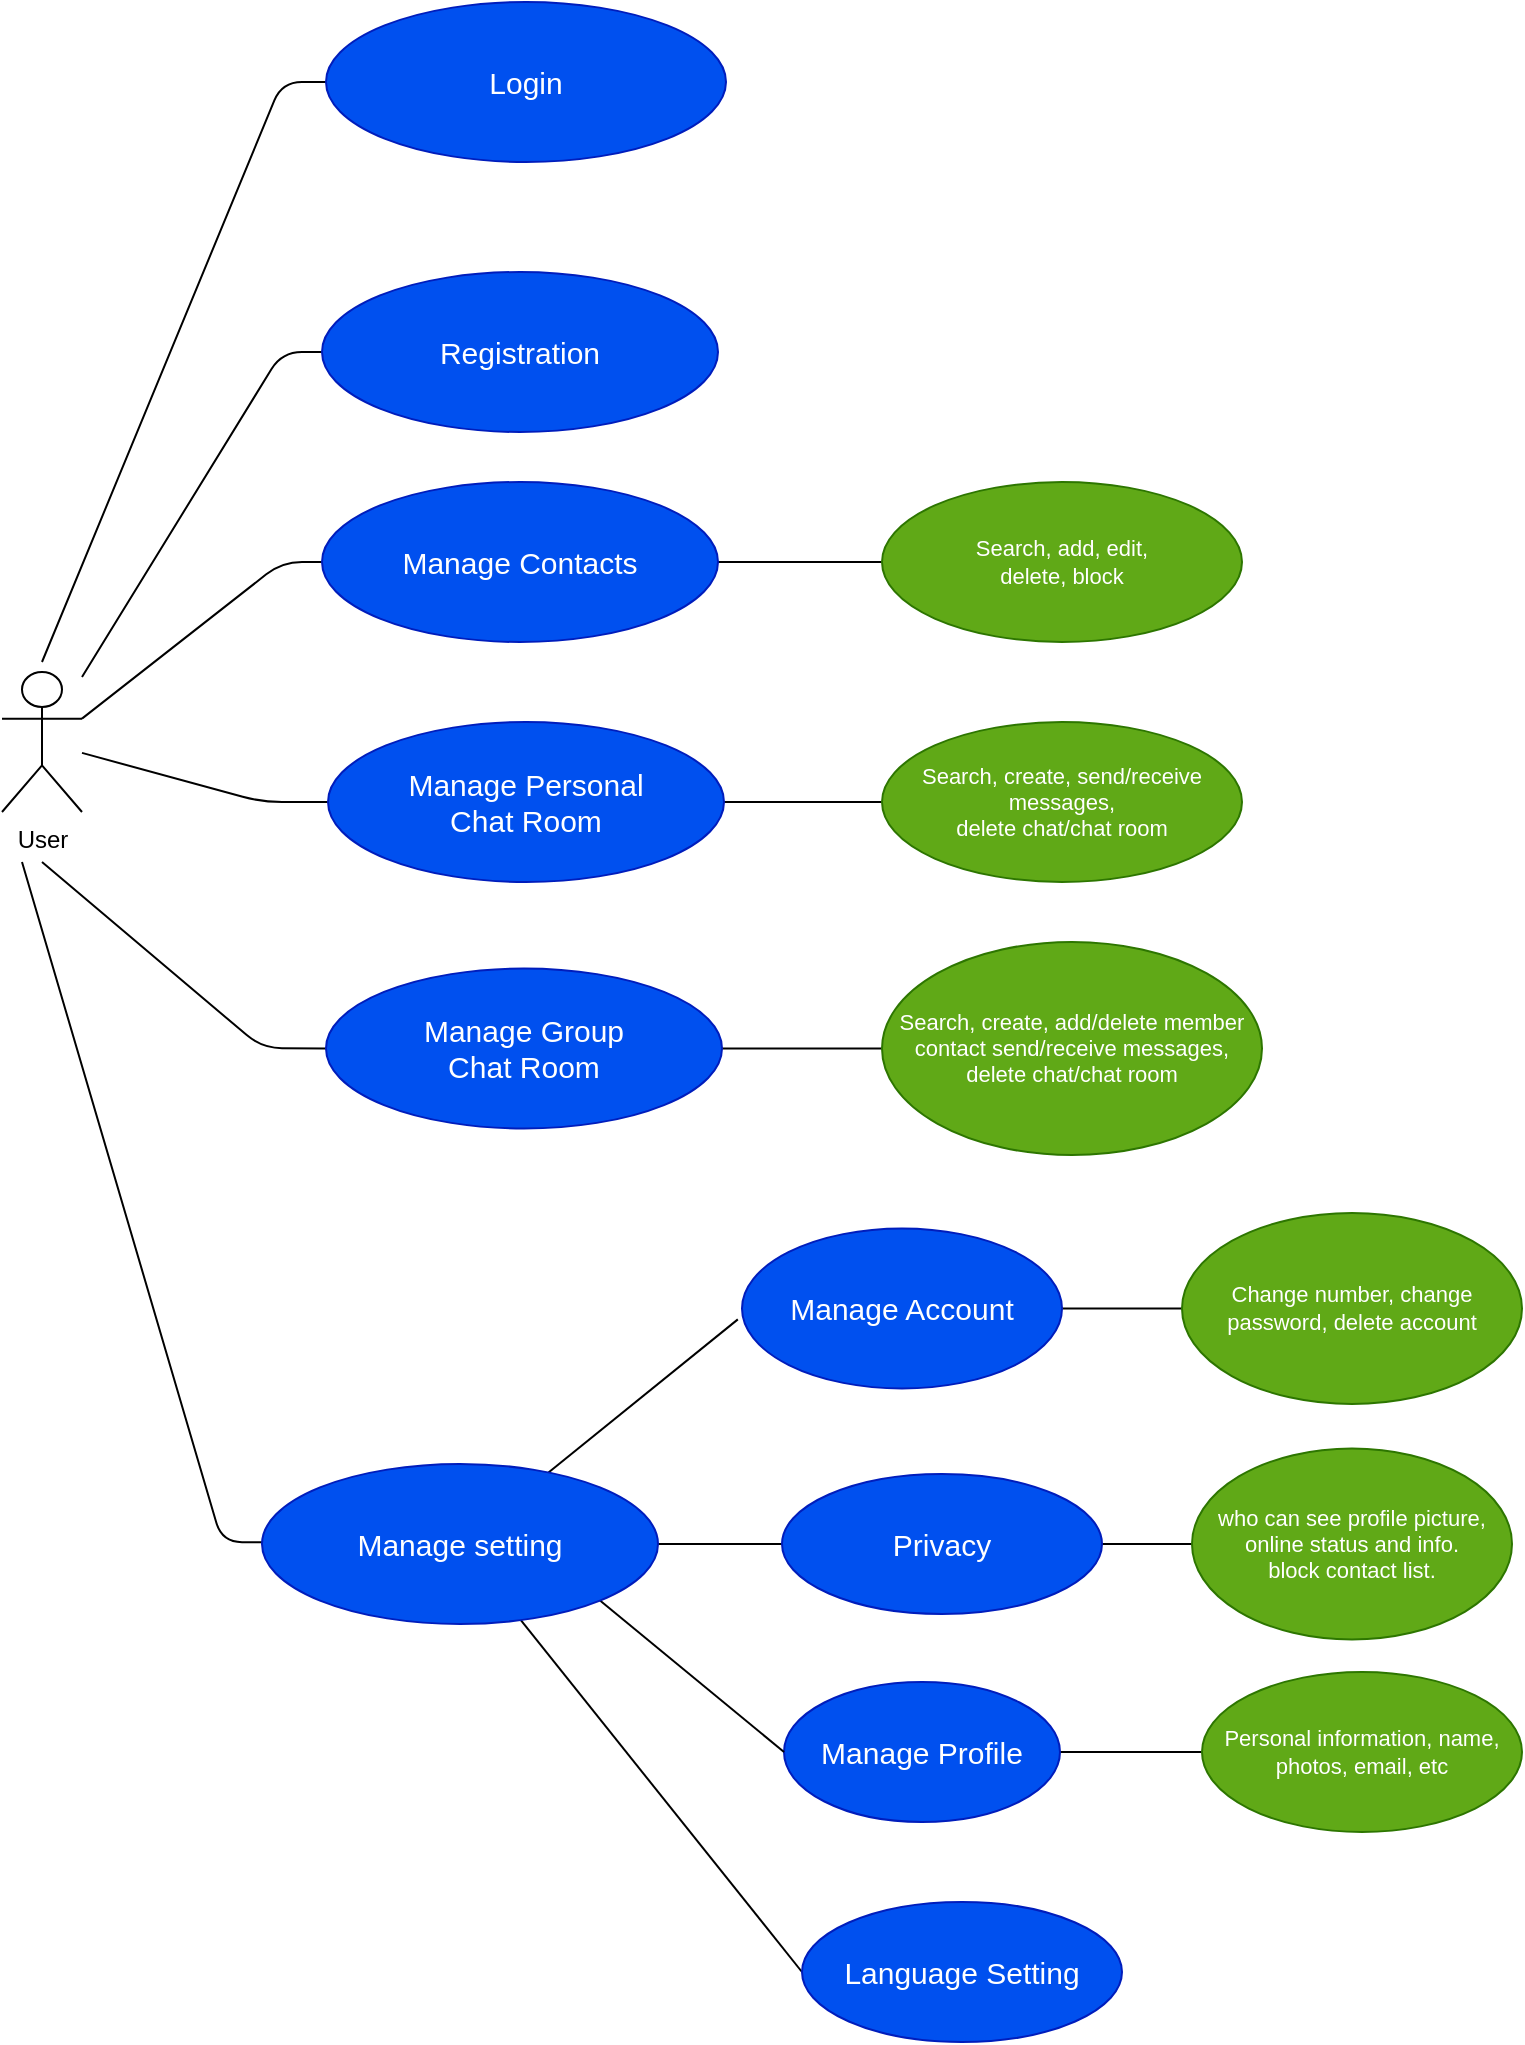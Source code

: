 <mxfile>
    <diagram id="XhtdH4Nqx-oc-2cA1XXA" name="Use Case">
        <mxGraphModel dx="1324" dy="925" grid="1" gridSize="10" guides="1" tooltips="1" connect="1" arrows="1" fold="1" page="1" pageScale="1" pageWidth="850" pageHeight="1100" math="0" shadow="0">
            <root>
                <mxCell id="0"/>
                <mxCell id="1" parent="0"/>
                <mxCell id="16" style="edgeStyle=none;html=1;entryX=0;entryY=0.5;entryDx=0;entryDy=0;fontSize=15;endArrow=none;endFill=0;" edge="1" parent="1" target="12">
                    <mxGeometry relative="1" as="geometry">
                        <mxPoint x="60" y="470" as="sourcePoint"/>
                        <Array as="points">
                            <mxPoint x="170" y="563"/>
                        </Array>
                    </mxGeometry>
                </mxCell>
                <mxCell id="2" value="User" style="shape=umlActor;verticalLabelPosition=bottom;verticalAlign=top;html=1;outlineConnect=0;" vertex="1" parent="1">
                    <mxGeometry x="40" y="375" width="40" height="70" as="geometry"/>
                </mxCell>
                <mxCell id="4" style="edgeStyle=none;html=1;endArrow=none;endFill=0;" edge="1" parent="1" source="3">
                    <mxGeometry relative="1" as="geometry">
                        <mxPoint x="60" y="370" as="targetPoint"/>
                        <Array as="points">
                            <mxPoint x="180" y="80"/>
                        </Array>
                    </mxGeometry>
                </mxCell>
                <mxCell id="3" value="Login" style="ellipse;whiteSpace=wrap;html=1;verticalAlign=middle;fontSize=15;fillColor=#0050ef;fontColor=#ffffff;strokeColor=#001DBC;" vertex="1" parent="1">
                    <mxGeometry x="202" y="40" width="200" height="80" as="geometry"/>
                </mxCell>
                <mxCell id="6" style="edgeStyle=none;html=1;fontSize=15;endArrow=none;endFill=0;" edge="1" parent="1" source="5" target="2">
                    <mxGeometry relative="1" as="geometry">
                        <Array as="points">
                            <mxPoint x="180" y="215"/>
                        </Array>
                    </mxGeometry>
                </mxCell>
                <mxCell id="5" value="Registration" style="ellipse;whiteSpace=wrap;html=1;verticalAlign=middle;fontSize=15;fillColor=#0050ef;fontColor=#ffffff;strokeColor=#001DBC;" vertex="1" parent="1">
                    <mxGeometry x="200" y="175" width="198" height="80" as="geometry"/>
                </mxCell>
                <mxCell id="20" style="edgeStyle=none;html=1;entryX=0;entryY=0.5;entryDx=0;entryDy=0;fontSize=13;endArrow=none;endFill=0;" edge="1" parent="1" source="8" target="19">
                    <mxGeometry relative="1" as="geometry"/>
                </mxCell>
                <mxCell id="8" value="Manage Profile" style="ellipse;whiteSpace=wrap;html=1;verticalAlign=middle;fontSize=15;fillColor=#0050ef;fontColor=#ffffff;strokeColor=#001DBC;" vertex="1" parent="1">
                    <mxGeometry x="431" y="880" width="138" height="70" as="geometry"/>
                </mxCell>
                <mxCell id="14" style="edgeStyle=none;html=1;entryX=1;entryY=0.333;entryDx=0;entryDy=0;entryPerimeter=0;fontSize=15;endArrow=none;endFill=0;" edge="1" parent="1" source="9" target="2">
                    <mxGeometry relative="1" as="geometry">
                        <Array as="points">
                            <mxPoint x="180" y="320"/>
                        </Array>
                    </mxGeometry>
                </mxCell>
                <mxCell id="22" style="edgeStyle=none;html=1;entryX=0;entryY=0.5;entryDx=0;entryDy=0;fontSize=13;endArrow=none;endFill=0;" edge="1" parent="1" source="9" target="21">
                    <mxGeometry relative="1" as="geometry"/>
                </mxCell>
                <mxCell id="9" value="Manage Contacts" style="ellipse;whiteSpace=wrap;html=1;verticalAlign=middle;fontSize=15;fillColor=#0050ef;fontColor=#ffffff;strokeColor=#001DBC;" vertex="1" parent="1">
                    <mxGeometry x="200" y="280" width="198" height="80" as="geometry"/>
                </mxCell>
                <mxCell id="15" style="edgeStyle=none;html=1;fontSize=15;endArrow=none;endFill=0;" edge="1" parent="1" source="11" target="2">
                    <mxGeometry relative="1" as="geometry">
                        <mxPoint x="70" y="470" as="targetPoint"/>
                        <Array as="points">
                            <mxPoint x="170" y="440"/>
                        </Array>
                    </mxGeometry>
                </mxCell>
                <mxCell id="26" style="edgeStyle=none;html=1;fontSize=13;endArrow=none;endFill=0;" edge="1" parent="1" source="11" target="25">
                    <mxGeometry relative="1" as="geometry"/>
                </mxCell>
                <mxCell id="11" value="Manage Personal &lt;br&gt;Chat Room" style="ellipse;whiteSpace=wrap;html=1;verticalAlign=middle;fontSize=15;fillColor=#0050ef;fontColor=#ffffff;strokeColor=#001DBC;" vertex="1" parent="1">
                    <mxGeometry x="203" y="400" width="198" height="80" as="geometry"/>
                </mxCell>
                <mxCell id="28" style="edgeStyle=none;html=1;entryX=0;entryY=0.5;entryDx=0;entryDy=0;fontSize=13;endArrow=none;endFill=0;" edge="1" parent="1" source="12" target="27">
                    <mxGeometry relative="1" as="geometry"/>
                </mxCell>
                <mxCell id="12" value="Manage Group&lt;br&gt;Chat Room" style="ellipse;whiteSpace=wrap;html=1;verticalAlign=middle;fontSize=15;fillColor=#0050ef;fontColor=#ffffff;strokeColor=#001DBC;" vertex="1" parent="1">
                    <mxGeometry x="202" y="523.25" width="198" height="80" as="geometry"/>
                </mxCell>
                <mxCell id="19" value="Personal information, name, photos, email, etc" style="ellipse;whiteSpace=wrap;html=1;verticalAlign=middle;fontSize=11;labelBackgroundColor=none;fillColor=#60a917;fontColor=#ffffff;strokeColor=#2D7600;" vertex="1" parent="1">
                    <mxGeometry x="640" y="875" width="160" height="80" as="geometry"/>
                </mxCell>
                <mxCell id="21" value="Search, add, edit, &lt;br style=&quot;font-size: 11px;&quot;&gt;delete, block" style="ellipse;whiteSpace=wrap;html=1;verticalAlign=middle;fontSize=11;labelBackgroundColor=none;fillColor=#60a917;fontColor=#ffffff;strokeColor=#2D7600;" vertex="1" parent="1">
                    <mxGeometry x="480" y="280" width="180" height="80" as="geometry"/>
                </mxCell>
                <mxCell id="24" style="edgeStyle=none;html=1;fontSize=13;endArrow=none;endFill=0;" edge="1" parent="1" source="23">
                    <mxGeometry relative="1" as="geometry">
                        <mxPoint x="50" y="470" as="targetPoint"/>
                        <Array as="points">
                            <mxPoint x="150" y="810"/>
                        </Array>
                    </mxGeometry>
                </mxCell>
                <mxCell id="33" style="edgeStyle=none;html=1;entryX=0;entryY=0.5;entryDx=0;entryDy=0;fontSize=13;endArrow=none;endFill=0;" edge="1" parent="1" source="23" target="31">
                    <mxGeometry relative="1" as="geometry"/>
                </mxCell>
                <mxCell id="34" style="edgeStyle=none;html=1;entryX=-0.013;entryY=0.568;entryDx=0;entryDy=0;entryPerimeter=0;fontSize=13;endArrow=none;endFill=0;" edge="1" parent="1" source="23" target="30">
                    <mxGeometry relative="1" as="geometry"/>
                </mxCell>
                <mxCell id="35" style="edgeStyle=none;html=1;entryX=0;entryY=0.5;entryDx=0;entryDy=0;fontSize=13;endArrow=none;endFill=0;" edge="1" parent="1" source="23" target="32">
                    <mxGeometry relative="1" as="geometry"/>
                </mxCell>
                <mxCell id="39" style="edgeStyle=none;html=1;entryX=0;entryY=0.5;entryDx=0;entryDy=0;fontSize=11;endArrow=none;endFill=0;exitX=1;exitY=1;exitDx=0;exitDy=0;" edge="1" parent="1" source="23" target="8">
                    <mxGeometry relative="1" as="geometry"/>
                </mxCell>
                <mxCell id="23" value="Manage setting" style="ellipse;whiteSpace=wrap;html=1;verticalAlign=middle;fontSize=15;fillColor=#0050ef;fontColor=#ffffff;strokeColor=#001DBC;" vertex="1" parent="1">
                    <mxGeometry x="170" y="771" width="198" height="80" as="geometry"/>
                </mxCell>
                <mxCell id="25" value="Search, create, send/receive messages, &lt;br style=&quot;font-size: 11px;&quot;&gt;delete chat/chat room" style="ellipse;whiteSpace=wrap;html=1;verticalAlign=middle;fontSize=11;labelBackgroundColor=none;fillColor=#60a917;fontColor=#ffffff;strokeColor=#2D7600;" vertex="1" parent="1">
                    <mxGeometry x="480" y="400" width="180" height="80" as="geometry"/>
                </mxCell>
                <mxCell id="27" value="Search, create, add/delete member contact send/receive messages, delete chat/chat room" style="ellipse;whiteSpace=wrap;html=1;verticalAlign=middle;fontSize=11;labelBackgroundColor=none;fillColor=#60a917;fontColor=#ffffff;strokeColor=#2D7600;" vertex="1" parent="1">
                    <mxGeometry x="480" y="510" width="190" height="106.5" as="geometry"/>
                </mxCell>
                <mxCell id="37" style="edgeStyle=none;html=1;entryX=0;entryY=0.5;entryDx=0;entryDy=0;fontSize=11;endArrow=none;endFill=0;" edge="1" parent="1" source="30" target="36">
                    <mxGeometry relative="1" as="geometry"/>
                </mxCell>
                <mxCell id="30" value="Manage Account" style="ellipse;whiteSpace=wrap;html=1;verticalAlign=middle;fontSize=15;fillColor=#0050ef;fontColor=#ffffff;strokeColor=#001DBC;" vertex="1" parent="1">
                    <mxGeometry x="410" y="653.25" width="160" height="80" as="geometry"/>
                </mxCell>
                <mxCell id="40" style="edgeStyle=none;html=1;entryX=0;entryY=0.5;entryDx=0;entryDy=0;fontSize=11;endArrow=none;endFill=0;" edge="1" parent="1" source="31" target="38">
                    <mxGeometry relative="1" as="geometry"/>
                </mxCell>
                <mxCell id="31" value="Privacy" style="ellipse;whiteSpace=wrap;html=1;verticalAlign=middle;fontSize=15;fillColor=#0050ef;fontColor=#ffffff;strokeColor=#001DBC;" vertex="1" parent="1">
                    <mxGeometry x="430" y="776" width="160" height="70" as="geometry"/>
                </mxCell>
                <mxCell id="32" value="Language Setting" style="ellipse;whiteSpace=wrap;html=1;verticalAlign=middle;fontSize=15;fillColor=#0050ef;fontColor=#ffffff;strokeColor=#001DBC;" vertex="1" parent="1">
                    <mxGeometry x="440" y="990" width="160" height="70" as="geometry"/>
                </mxCell>
                <mxCell id="36" value="Change number, change password, delete account" style="ellipse;whiteSpace=wrap;html=1;verticalAlign=middle;fontSize=11;fillColor=#60a917;fontColor=#ffffff;strokeColor=#2D7600;" vertex="1" parent="1">
                    <mxGeometry x="630" y="645.5" width="170" height="95.5" as="geometry"/>
                </mxCell>
                <mxCell id="38" value="who can see profile picture, online status and info.&lt;br&gt;&amp;nbsp;block contact list.&amp;nbsp;" style="ellipse;whiteSpace=wrap;html=1;verticalAlign=middle;fontSize=11;fillColor=#60a917;fontColor=#ffffff;strokeColor=#2D7600;" vertex="1" parent="1">
                    <mxGeometry x="635" y="763.25" width="160" height="95.5" as="geometry"/>
                </mxCell>
            </root>
        </mxGraphModel>
    </diagram>
    <diagram id="aSoF14fhIubu4Wz9YAtX" name="Page-2">
        <mxGraphModel dx="1635" dy="1142" grid="1" gridSize="10" guides="1" tooltips="1" connect="1" arrows="1" fold="1" page="1" pageScale="1" pageWidth="850" pageHeight="1100" math="0" shadow="0">
            <root>
                <mxCell id="0"/>
                <mxCell id="1" parent="0"/>
                <mxCell id="W1kp6FrzmsW_AHHy4bBV-4" value="&lt;font style=&quot;font-size: 14px;&quot;&gt;Authentication&lt;/font&gt;" style="shape=umlFrame;whiteSpace=wrap;html=1;width=120;height=30;boundedLbl=1;verticalAlign=middle;align=left;spacingLeft=5;labelBackgroundColor=none;fontSize=11;movable=0;resizable=0;rotatable=0;deletable=0;editable=0;connectable=0;" vertex="1" parent="1">
                    <mxGeometry x="40" y="40" width="760" height="430" as="geometry"/>
                </mxCell>
                <mxCell id="W1kp6FrzmsW_AHHy4bBV-5" value="User struct" style="swimlane;fontStyle=1;align=center;verticalAlign=top;childLayout=stackLayout;horizontal=1;startSize=26;horizontalStack=0;resizeParent=1;resizeParentMax=0;resizeLast=0;collapsible=1;marginBottom=0;labelBackgroundColor=none;fontSize=14;" vertex="1" parent="1">
                    <mxGeometry x="60" y="100" width="160" height="314" as="geometry"/>
                </mxCell>
                <object label="ID: primitive.ObjectID" name="" id="W1kp6FrzmsW_AHHy4bBV-9">
                    <mxCell style="text;strokeColor=none;fillColor=none;align=left;verticalAlign=top;spacingLeft=4;spacingRight=4;overflow=hidden;rotatable=0;points=[[0,0.5],[1,0.5]];portConstraint=eastwest;labelBackgroundColor=none;fontSize=14;" vertex="1" parent="W1kp6FrzmsW_AHHy4bBV-5">
                        <mxGeometry y="26" width="160" height="24" as="geometry"/>
                    </mxCell>
                </object>
                <object label="Name: string" name="" id="W1kp6FrzmsW_AHHy4bBV-10">
                    <mxCell style="text;strokeColor=none;fillColor=none;align=left;verticalAlign=top;spacingLeft=4;spacingRight=4;overflow=hidden;rotatable=0;points=[[0,0.5],[1,0.5]];portConstraint=eastwest;labelBackgroundColor=none;fontSize=14;" vertex="1" parent="W1kp6FrzmsW_AHHy4bBV-5">
                        <mxGeometry y="50" width="160" height="24" as="geometry"/>
                    </mxCell>
                </object>
                <object label="Username: string" name="" id="W1kp6FrzmsW_AHHy4bBV-11">
                    <mxCell style="text;strokeColor=none;fillColor=none;align=left;verticalAlign=top;spacingLeft=4;spacingRight=4;overflow=hidden;rotatable=0;points=[[0,0.5],[1,0.5]];portConstraint=eastwest;labelBackgroundColor=none;fontSize=14;" vertex="1" parent="W1kp6FrzmsW_AHHy4bBV-5">
                        <mxGeometry y="74" width="160" height="24" as="geometry"/>
                    </mxCell>
                </object>
                <object label="Email: string" name="" id="W1kp6FrzmsW_AHHy4bBV-12">
                    <mxCell style="text;strokeColor=none;fillColor=none;align=left;verticalAlign=top;spacingLeft=4;spacingRight=4;overflow=hidden;rotatable=0;points=[[0,0.5],[1,0.5]];portConstraint=eastwest;labelBackgroundColor=none;fontSize=14;" vertex="1" parent="W1kp6FrzmsW_AHHy4bBV-5">
                        <mxGeometry y="98" width="160" height="24" as="geometry"/>
                    </mxCell>
                </object>
                <object label="Password: string" name="" id="W1kp6FrzmsW_AHHy4bBV-13">
                    <mxCell style="text;strokeColor=none;fillColor=none;align=left;verticalAlign=top;spacingLeft=4;spacingRight=4;overflow=hidden;rotatable=0;points=[[0,0.5],[1,0.5]];portConstraint=eastwest;labelBackgroundColor=none;fontSize=14;" vertex="1" parent="W1kp6FrzmsW_AHHy4bBV-5">
                        <mxGeometry y="122" width="160" height="24" as="geometry"/>
                    </mxCell>
                </object>
                <object label="Phone: string" name="" id="W1kp6FrzmsW_AHHy4bBV-14">
                    <mxCell style="text;strokeColor=none;fillColor=none;align=left;verticalAlign=top;spacingLeft=4;spacingRight=4;overflow=hidden;rotatable=0;points=[[0,0.5],[1,0.5]];portConstraint=eastwest;labelBackgroundColor=none;fontSize=14;" vertex="1" parent="W1kp6FrzmsW_AHHy4bBV-5">
                        <mxGeometry y="146" width="160" height="24" as="geometry"/>
                    </mxCell>
                </object>
                <object label="Token: string" name="" id="W1kp6FrzmsW_AHHy4bBV-15">
                    <mxCell style="text;strokeColor=none;fillColor=none;align=left;verticalAlign=top;spacingLeft=4;spacingRight=4;overflow=hidden;rotatable=0;points=[[0,0.5],[1,0.5]];portConstraint=eastwest;labelBackgroundColor=none;fontSize=14;" vertex="1" parent="W1kp6FrzmsW_AHHy4bBV-5">
                        <mxGeometry y="170" width="160" height="24" as="geometry"/>
                    </mxCell>
                </object>
                <object label="UserType: string" name="" id="W1kp6FrzmsW_AHHy4bBV-16">
                    <mxCell style="text;strokeColor=none;fillColor=none;align=left;verticalAlign=top;spacingLeft=4;spacingRight=4;overflow=hidden;rotatable=0;points=[[0,0.5],[1,0.5]];portConstraint=eastwest;labelBackgroundColor=none;fontSize=14;" vertex="1" parent="W1kp6FrzmsW_AHHy4bBV-5">
                        <mxGeometry y="194" width="160" height="24" as="geometry"/>
                    </mxCell>
                </object>
                <object label="RefreshToken: string" name="" id="W1kp6FrzmsW_AHHy4bBV-17">
                    <mxCell style="text;strokeColor=none;fillColor=none;align=left;verticalAlign=top;spacingLeft=4;spacingRight=4;overflow=hidden;rotatable=0;points=[[0,0.5],[1,0.5]];portConstraint=eastwest;labelBackgroundColor=none;fontSize=14;" vertex="1" parent="W1kp6FrzmsW_AHHy4bBV-5">
                        <mxGeometry y="218" width="160" height="24" as="geometry"/>
                    </mxCell>
                </object>
                <object label="CreatedAt: time.Time" name="" id="W1kp6FrzmsW_AHHy4bBV-18">
                    <mxCell style="text;strokeColor=none;fillColor=none;align=left;verticalAlign=top;spacingLeft=4;spacingRight=4;overflow=hidden;rotatable=0;points=[[0,0.5],[1,0.5]];portConstraint=eastwest;labelBackgroundColor=none;fontSize=14;" vertex="1" parent="W1kp6FrzmsW_AHHy4bBV-5">
                        <mxGeometry y="242" width="160" height="24" as="geometry"/>
                    </mxCell>
                </object>
                <object label="UpdatedAt: time.Time" name="" id="W1kp6FrzmsW_AHHy4bBV-19">
                    <mxCell style="text;strokeColor=none;fillColor=none;align=left;verticalAlign=top;spacingLeft=4;spacingRight=4;overflow=hidden;rotatable=0;points=[[0,0.5],[1,0.5]];portConstraint=eastwest;labelBackgroundColor=none;fontSize=14;" vertex="1" parent="W1kp6FrzmsW_AHHy4bBV-5">
                        <mxGeometry y="266" width="160" height="24" as="geometry"/>
                    </mxCell>
                </object>
                <object label="UserID: string" name="" id="W1kp6FrzmsW_AHHy4bBV-20">
                    <mxCell style="text;strokeColor=none;fillColor=none;align=left;verticalAlign=top;spacingLeft=4;spacingRight=4;overflow=hidden;rotatable=0;points=[[0,0.5],[1,0.5]];portConstraint=eastwest;labelBackgroundColor=none;fontSize=14;" vertex="1" parent="W1kp6FrzmsW_AHHy4bBV-5">
                        <mxGeometry y="290" width="160" height="24" as="geometry"/>
                    </mxCell>
                </object>
            </root>
        </mxGraphModel>
    </diagram>
    <diagram id="7Be1DGKB30SNJVFfLeU4" name="Page-3">
        <mxGraphModel dx="1390" dy="971" grid="1" gridSize="10" guides="1" tooltips="1" connect="1" arrows="1" fold="1" page="1" pageScale="1" pageWidth="850" pageHeight="1100" math="0" shadow="0">
            <root>
                <mxCell id="0"/>
                <mxCell id="1" parent="0"/>
            </root>
        </mxGraphModel>
    </diagram>
</mxfile>